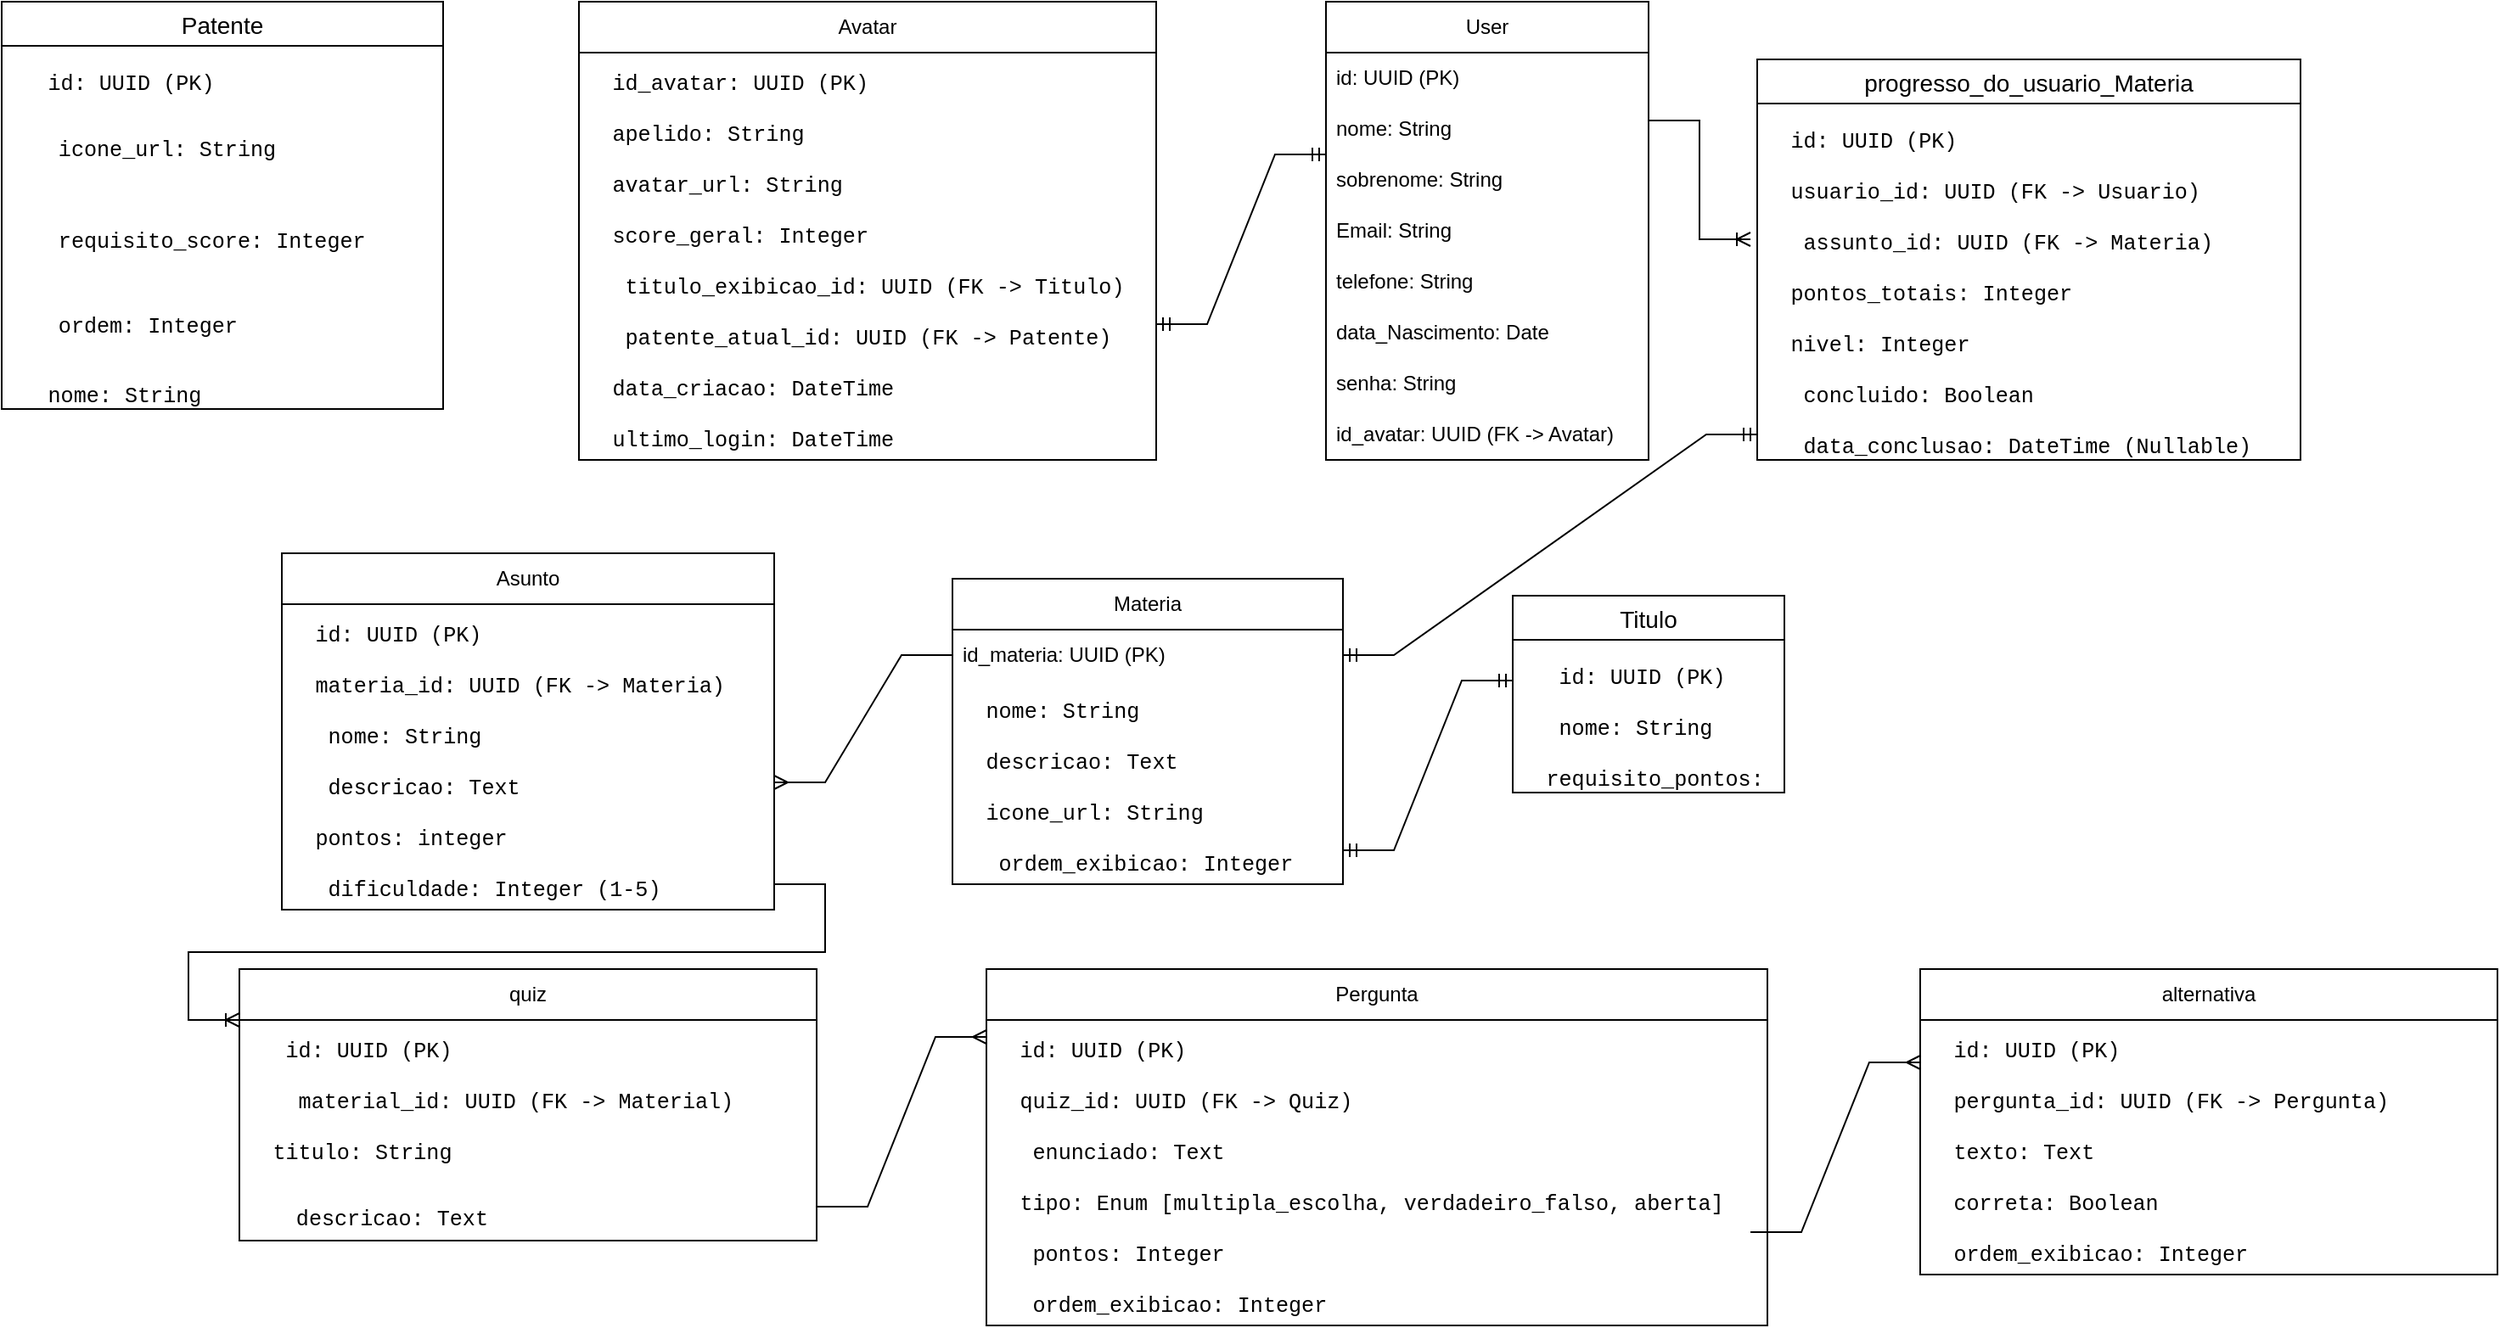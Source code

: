 <mxfile version="26.2.9">
  <diagram id="C5RBs43oDa-KdzZeNtuy" name="Page-1">
    <mxGraphModel dx="2421" dy="877" grid="1" gridSize="10" guides="1" tooltips="1" connect="1" arrows="1" fold="1" page="1" pageScale="1" pageWidth="827" pageHeight="1169" math="0" shadow="0">
      <root>
        <mxCell id="WIyWlLk6GJQsqaUBKTNV-0" />
        <mxCell id="WIyWlLk6GJQsqaUBKTNV-1" parent="WIyWlLk6GJQsqaUBKTNV-0" />
        <mxCell id="BTQmBfeOJ8P_9vH9tkaP-0" value="User" style="swimlane;fontStyle=0;childLayout=stackLayout;horizontal=1;startSize=30;horizontalStack=0;resizeParent=1;resizeParentMax=0;resizeLast=0;collapsible=1;marginBottom=0;whiteSpace=wrap;html=1;" vertex="1" parent="WIyWlLk6GJQsqaUBKTNV-1">
          <mxGeometry y="30" width="190" height="270" as="geometry" />
        </mxCell>
        <mxCell id="BTQmBfeOJ8P_9vH9tkaP-1" value="id: UUID (PK)" style="text;strokeColor=none;fillColor=none;align=left;verticalAlign=middle;spacingLeft=4;spacingRight=4;overflow=hidden;points=[[0,0.5],[1,0.5]];portConstraint=eastwest;rotatable=0;whiteSpace=wrap;html=1;" vertex="1" parent="BTQmBfeOJ8P_9vH9tkaP-0">
          <mxGeometry y="30" width="190" height="30" as="geometry" />
        </mxCell>
        <mxCell id="BTQmBfeOJ8P_9vH9tkaP-2" value="nome: String" style="text;strokeColor=none;fillColor=none;align=left;verticalAlign=middle;spacingLeft=4;spacingRight=4;overflow=hidden;points=[[0,0.5],[1,0.5]];portConstraint=eastwest;rotatable=0;whiteSpace=wrap;html=1;" vertex="1" parent="BTQmBfeOJ8P_9vH9tkaP-0">
          <mxGeometry y="60" width="190" height="30" as="geometry" />
        </mxCell>
        <mxCell id="BTQmBfeOJ8P_9vH9tkaP-7" value="sobrenome: String" style="text;strokeColor=none;fillColor=none;align=left;verticalAlign=middle;spacingLeft=4;spacingRight=4;overflow=hidden;points=[[0,0.5],[1,0.5]];portConstraint=eastwest;rotatable=0;whiteSpace=wrap;html=1;" vertex="1" parent="BTQmBfeOJ8P_9vH9tkaP-0">
          <mxGeometry y="90" width="190" height="30" as="geometry" />
        </mxCell>
        <mxCell id="BTQmBfeOJ8P_9vH9tkaP-5" value="Email: String" style="text;strokeColor=none;fillColor=none;align=left;verticalAlign=middle;spacingLeft=4;spacingRight=4;overflow=hidden;points=[[0,0.5],[1,0.5]];portConstraint=eastwest;rotatable=0;whiteSpace=wrap;html=1;" vertex="1" parent="BTQmBfeOJ8P_9vH9tkaP-0">
          <mxGeometry y="120" width="190" height="30" as="geometry" />
        </mxCell>
        <mxCell id="BTQmBfeOJ8P_9vH9tkaP-6" value="telefone: String" style="text;strokeColor=none;fillColor=none;align=left;verticalAlign=middle;spacingLeft=4;spacingRight=4;overflow=hidden;points=[[0,0.5],[1,0.5]];portConstraint=eastwest;rotatable=0;whiteSpace=wrap;html=1;" vertex="1" parent="BTQmBfeOJ8P_9vH9tkaP-0">
          <mxGeometry y="150" width="190" height="30" as="geometry" />
        </mxCell>
        <mxCell id="BTQmBfeOJ8P_9vH9tkaP-8" value="data_Nascimento: Date" style="text;strokeColor=none;fillColor=none;align=left;verticalAlign=middle;spacingLeft=4;spacingRight=4;overflow=hidden;points=[[0,0.5],[1,0.5]];portConstraint=eastwest;rotatable=0;whiteSpace=wrap;html=1;" vertex="1" parent="BTQmBfeOJ8P_9vH9tkaP-0">
          <mxGeometry y="180" width="190" height="30" as="geometry" />
        </mxCell>
        <mxCell id="BTQmBfeOJ8P_9vH9tkaP-3" value="senha: String" style="text;strokeColor=none;fillColor=none;align=left;verticalAlign=middle;spacingLeft=4;spacingRight=4;overflow=hidden;points=[[0,0.5],[1,0.5]];portConstraint=eastwest;rotatable=0;whiteSpace=wrap;html=1;" vertex="1" parent="BTQmBfeOJ8P_9vH9tkaP-0">
          <mxGeometry y="210" width="190" height="30" as="geometry" />
        </mxCell>
        <mxCell id="BTQmBfeOJ8P_9vH9tkaP-19" value="id_avatar: UUID (FK -&amp;gt; Avatar)" style="text;strokeColor=none;fillColor=none;align=left;verticalAlign=middle;spacingLeft=4;spacingRight=4;overflow=hidden;points=[[0,0.5],[1,0.5]];portConstraint=eastwest;rotatable=0;whiteSpace=wrap;html=1;" vertex="1" parent="BTQmBfeOJ8P_9vH9tkaP-0">
          <mxGeometry y="240" width="190" height="30" as="geometry" />
        </mxCell>
        <mxCell id="BTQmBfeOJ8P_9vH9tkaP-9" value="Avatar" style="swimlane;fontStyle=0;childLayout=stackLayout;horizontal=1;startSize=30;horizontalStack=0;resizeParent=1;resizeParentMax=0;resizeLast=0;collapsible=1;marginBottom=0;whiteSpace=wrap;html=1;" vertex="1" parent="WIyWlLk6GJQsqaUBKTNV-1">
          <mxGeometry x="-440" y="30" width="340" height="270" as="geometry" />
        </mxCell>
        <mxCell id="BTQmBfeOJ8P_9vH9tkaP-18" value="&lt;pre style=&quot;font-family: Menlo, &amp;quot;Roboto Mono&amp;quot;, &amp;quot;Courier New&amp;quot;, Courier, monospace, Inter, sans-serif; overflow: auto; padding: 9.144px 13.716px; text-wrap-mode: wrap; word-break: break-all; font-size: 12.573px; margin-top: 0px !important; margin-bottom: 0px !important;&quot;&gt;id_avatar: UUID (PK)&lt;/pre&gt;" style="text;strokeColor=none;fillColor=none;align=left;verticalAlign=middle;spacingLeft=4;spacingRight=4;overflow=hidden;points=[[0,0.5],[1,0.5]];portConstraint=eastwest;rotatable=0;whiteSpace=wrap;html=1;" vertex="1" parent="BTQmBfeOJ8P_9vH9tkaP-9">
          <mxGeometry y="30" width="340" height="30" as="geometry" />
        </mxCell>
        <mxCell id="BTQmBfeOJ8P_9vH9tkaP-10" value="&lt;pre style=&quot;font-family: Menlo, &amp;quot;Roboto Mono&amp;quot;, &amp;quot;Courier New&amp;quot;, Courier, monospace, Inter, sans-serif; overflow: auto; padding: 9.144px 13.716px; text-wrap-mode: wrap; word-break: break-all; font-size: 12.573px; margin-top: 0px !important; margin-bottom: 0px !important;&quot;&gt;apelido: String&lt;/pre&gt;" style="text;strokeColor=none;fillColor=none;align=left;verticalAlign=middle;spacingLeft=4;spacingRight=4;overflow=hidden;points=[[0,0.5],[1,0.5]];portConstraint=eastwest;rotatable=0;whiteSpace=wrap;html=1;" vertex="1" parent="BTQmBfeOJ8P_9vH9tkaP-9">
          <mxGeometry y="60" width="340" height="30" as="geometry" />
        </mxCell>
        <mxCell id="BTQmBfeOJ8P_9vH9tkaP-11" value="&lt;pre style=&quot;font-family: Menlo, &amp;quot;Roboto Mono&amp;quot;, &amp;quot;Courier New&amp;quot;, Courier, monospace, Inter, sans-serif; overflow: auto; padding: 9.144px 13.716px; text-wrap-mode: wrap; word-break: break-all; font-size: 12.573px; margin-top: 0px !important; margin-bottom: 0px !important;&quot;&gt;avatar_url: String&lt;/pre&gt;" style="text;strokeColor=none;fillColor=none;align=left;verticalAlign=middle;spacingLeft=4;spacingRight=4;overflow=hidden;points=[[0,0.5],[1,0.5]];portConstraint=eastwest;rotatable=0;whiteSpace=wrap;html=1;" vertex="1" parent="BTQmBfeOJ8P_9vH9tkaP-9">
          <mxGeometry y="90" width="340" height="30" as="geometry" />
        </mxCell>
        <mxCell id="BTQmBfeOJ8P_9vH9tkaP-15" value="&lt;pre style=&quot;font-family: Menlo, &amp;quot;Roboto Mono&amp;quot;, &amp;quot;Courier New&amp;quot;, Courier, monospace, Inter, sans-serif; overflow: auto; padding: 9.144px 13.716px; text-wrap-mode: wrap; word-break: break-all; font-size: 12.573px; margin-top: 0px !important; margin-bottom: 0px !important;&quot;&gt;score_geral: Integer&lt;/pre&gt;" style="text;strokeColor=none;fillColor=none;align=left;verticalAlign=middle;spacingLeft=4;spacingRight=4;overflow=hidden;points=[[0,0.5],[1,0.5]];portConstraint=eastwest;rotatable=0;whiteSpace=wrap;html=1;" vertex="1" parent="BTQmBfeOJ8P_9vH9tkaP-9">
          <mxGeometry y="120" width="340" height="30" as="geometry" />
        </mxCell>
        <mxCell id="BTQmBfeOJ8P_9vH9tkaP-14" value="&lt;pre style=&quot;font-family: Menlo, &amp;quot;Roboto Mono&amp;quot;, &amp;quot;Courier New&amp;quot;, Courier, monospace, Inter, sans-serif; overflow: auto; padding: 9.144px 13.716px; text-wrap-mode: wrap; word-break: break-all; font-size: 12.573px; margin-top: 0px !important; margin-bottom: 0px !important;&quot;&gt; titulo_exibicao_id: UUID (FK -&amp;gt; Titulo)&lt;/pre&gt;" style="text;strokeColor=none;fillColor=none;align=left;verticalAlign=middle;spacingLeft=4;spacingRight=4;overflow=hidden;points=[[0,0.5],[1,0.5]];portConstraint=eastwest;rotatable=0;whiteSpace=wrap;html=1;" vertex="1" parent="BTQmBfeOJ8P_9vH9tkaP-9">
          <mxGeometry y="150" width="340" height="30" as="geometry" />
        </mxCell>
        <mxCell id="BTQmBfeOJ8P_9vH9tkaP-13" value="&lt;pre style=&quot;font-family: Menlo, &amp;quot;Roboto Mono&amp;quot;, &amp;quot;Courier New&amp;quot;, Courier, monospace, Inter, sans-serif; overflow: auto; padding: 9.144px 13.716px; text-wrap-mode: wrap; word-break: break-all; font-size: 12.573px; margin-top: 0px !important; margin-bottom: 0px !important;&quot;&gt; patente_atual_id: UUID (FK -&amp;gt; Patente)&lt;/pre&gt;" style="text;strokeColor=none;fillColor=none;align=left;verticalAlign=middle;spacingLeft=4;spacingRight=4;overflow=hidden;points=[[0,0.5],[1,0.5]];portConstraint=eastwest;rotatable=0;whiteSpace=wrap;html=1;" vertex="1" parent="BTQmBfeOJ8P_9vH9tkaP-9">
          <mxGeometry y="180" width="340" height="30" as="geometry" />
        </mxCell>
        <mxCell id="BTQmBfeOJ8P_9vH9tkaP-17" value="&lt;pre style=&quot;font-family: Menlo, &amp;quot;Roboto Mono&amp;quot;, &amp;quot;Courier New&amp;quot;, Courier, monospace, Inter, sans-serif; overflow: auto; padding: 9.144px 13.716px; text-wrap-mode: wrap; word-break: break-all; font-size: 12.573px; margin-top: 0px !important; margin-bottom: 0px !important;&quot;&gt;data_criacao: DateTime&lt;/pre&gt;" style="text;strokeColor=none;fillColor=none;align=left;verticalAlign=middle;spacingLeft=4;spacingRight=4;overflow=hidden;points=[[0,0.5],[1,0.5]];portConstraint=eastwest;rotatable=0;whiteSpace=wrap;html=1;" vertex="1" parent="BTQmBfeOJ8P_9vH9tkaP-9">
          <mxGeometry y="210" width="340" height="30" as="geometry" />
        </mxCell>
        <mxCell id="BTQmBfeOJ8P_9vH9tkaP-12" value="&lt;pre style=&quot;font-family: Menlo, &amp;quot;Roboto Mono&amp;quot;, &amp;quot;Courier New&amp;quot;, Courier, monospace, Inter, sans-serif; overflow: auto; padding: 9.144px 13.716px; text-wrap-mode: wrap; word-break: break-all; font-size: 12.573px; margin-top: 0px !important; margin-bottom: 0px !important;&quot;&gt;ultimo_login: DateTime&lt;/pre&gt;" style="text;strokeColor=none;fillColor=none;align=left;verticalAlign=middle;spacingLeft=4;spacingRight=4;overflow=hidden;points=[[0,0.5],[1,0.5]];portConstraint=eastwest;rotatable=0;whiteSpace=wrap;html=1;" vertex="1" parent="BTQmBfeOJ8P_9vH9tkaP-9">
          <mxGeometry y="240" width="340" height="30" as="geometry" />
        </mxCell>
        <mxCell id="BTQmBfeOJ8P_9vH9tkaP-20" value="Materia" style="swimlane;fontStyle=0;childLayout=stackLayout;horizontal=1;startSize=30;horizontalStack=0;resizeParent=1;resizeParentMax=0;resizeLast=0;collapsible=1;marginBottom=0;whiteSpace=wrap;html=1;" vertex="1" parent="WIyWlLk6GJQsqaUBKTNV-1">
          <mxGeometry x="-220" y="370" width="230" height="180" as="geometry" />
        </mxCell>
        <mxCell id="BTQmBfeOJ8P_9vH9tkaP-21" value="id_materia: UUID (PK)" style="text;strokeColor=none;fillColor=none;align=left;verticalAlign=middle;spacingLeft=4;spacingRight=4;overflow=hidden;points=[[0,0.5],[1,0.5]];portConstraint=eastwest;rotatable=0;whiteSpace=wrap;html=1;" vertex="1" parent="BTQmBfeOJ8P_9vH9tkaP-20">
          <mxGeometry y="30" width="230" height="30" as="geometry" />
        </mxCell>
        <mxCell id="BTQmBfeOJ8P_9vH9tkaP-22" value="&lt;pre style=&quot;font-family: Menlo, &amp;quot;Roboto Mono&amp;quot;, &amp;quot;Courier New&amp;quot;, Courier, monospace, Inter, sans-serif; overflow: auto; padding: 9.144px 13.716px; text-wrap-mode: wrap; word-break: break-all; font-size: 12.573px; margin-top: 0px !important; margin-bottom: 0px !important;&quot;&gt;nome: String&lt;/pre&gt;" style="text;strokeColor=none;fillColor=none;align=left;verticalAlign=middle;spacingLeft=4;spacingRight=4;overflow=hidden;points=[[0,0.5],[1,0.5]];portConstraint=eastwest;rotatable=0;whiteSpace=wrap;html=1;" vertex="1" parent="BTQmBfeOJ8P_9vH9tkaP-20">
          <mxGeometry y="60" width="230" height="30" as="geometry" />
        </mxCell>
        <mxCell id="BTQmBfeOJ8P_9vH9tkaP-25" value="&lt;pre style=&quot;font-family: Menlo, &amp;quot;Roboto Mono&amp;quot;, &amp;quot;Courier New&amp;quot;, Courier, monospace, Inter, sans-serif; overflow: auto; padding: 9.144px 13.716px; text-wrap-mode: wrap; word-break: break-all; font-size: 12.573px; margin-top: 0px !important; margin-bottom: 0px !important;&quot;&gt;descricao: Text&lt;/pre&gt;" style="text;strokeColor=none;fillColor=none;align=left;verticalAlign=middle;spacingLeft=4;spacingRight=4;overflow=hidden;points=[[0,0.5],[1,0.5]];portConstraint=eastwest;rotatable=0;whiteSpace=wrap;html=1;" vertex="1" parent="BTQmBfeOJ8P_9vH9tkaP-20">
          <mxGeometry y="90" width="230" height="30" as="geometry" />
        </mxCell>
        <mxCell id="BTQmBfeOJ8P_9vH9tkaP-24" value="&lt;pre style=&quot;font-family: Menlo, &amp;quot;Roboto Mono&amp;quot;, &amp;quot;Courier New&amp;quot;, Courier, monospace, Inter, sans-serif; overflow: auto; padding: 9.144px 13.716px; text-wrap-mode: wrap; word-break: break-all; font-size: 12.573px; margin-top: 0px !important; margin-bottom: 0px !important;&quot;&gt;icone_url: String&lt;/pre&gt;" style="text;strokeColor=none;fillColor=none;align=left;verticalAlign=middle;spacingLeft=4;spacingRight=4;overflow=hidden;points=[[0,0.5],[1,0.5]];portConstraint=eastwest;rotatable=0;whiteSpace=wrap;html=1;" vertex="1" parent="BTQmBfeOJ8P_9vH9tkaP-20">
          <mxGeometry y="120" width="230" height="30" as="geometry" />
        </mxCell>
        <mxCell id="BTQmBfeOJ8P_9vH9tkaP-26" value="&lt;pre style=&quot;font-family: Menlo, &amp;quot;Roboto Mono&amp;quot;, &amp;quot;Courier New&amp;quot;, Courier, monospace, Inter, sans-serif; overflow: auto; padding: 9.144px 13.716px; text-wrap-mode: wrap; word-break: break-all; font-size: 12.573px; margin-top: 0px !important; margin-bottom: 0px !important;&quot;&gt; ordem_exibicao: Integer&lt;/pre&gt;" style="text;strokeColor=none;fillColor=none;align=left;verticalAlign=middle;spacingLeft=4;spacingRight=4;overflow=hidden;points=[[0,0.5],[1,0.5]];portConstraint=eastwest;rotatable=0;whiteSpace=wrap;html=1;" vertex="1" parent="BTQmBfeOJ8P_9vH9tkaP-20">
          <mxGeometry y="150" width="230" height="30" as="geometry" />
        </mxCell>
        <mxCell id="BTQmBfeOJ8P_9vH9tkaP-28" value="Asunto" style="swimlane;fontStyle=0;childLayout=stackLayout;horizontal=1;startSize=30;horizontalStack=0;resizeParent=1;resizeParentMax=0;resizeLast=0;collapsible=1;marginBottom=0;whiteSpace=wrap;html=1;" vertex="1" parent="WIyWlLk6GJQsqaUBKTNV-1">
          <mxGeometry x="-615" y="355" width="290" height="210" as="geometry" />
        </mxCell>
        <mxCell id="BTQmBfeOJ8P_9vH9tkaP-29" value="&lt;pre style=&quot;font-family: Menlo, &amp;quot;Roboto Mono&amp;quot;, &amp;quot;Courier New&amp;quot;, Courier, monospace, Inter, sans-serif; overflow: auto; padding: 9.144px 13.716px; text-wrap-mode: wrap; word-break: break-all; font-size: 12.573px; margin-top: 0px !important; margin-bottom: 0px !important;&quot;&gt;id: UUID (PK)&lt;/pre&gt;" style="text;strokeColor=none;fillColor=none;align=left;verticalAlign=middle;spacingLeft=4;spacingRight=4;overflow=hidden;points=[[0,0.5],[1,0.5]];portConstraint=eastwest;rotatable=0;whiteSpace=wrap;html=1;" vertex="1" parent="BTQmBfeOJ8P_9vH9tkaP-28">
          <mxGeometry y="30" width="290" height="30" as="geometry" />
        </mxCell>
        <mxCell id="BTQmBfeOJ8P_9vH9tkaP-30" value="&lt;pre style=&quot;font-family: Menlo, &amp;quot;Roboto Mono&amp;quot;, &amp;quot;Courier New&amp;quot;, Courier, monospace, Inter, sans-serif; overflow: auto; padding: 9.144px 13.716px; text-wrap-mode: wrap; word-break: break-all; font-size: 12.573px; margin-top: 0px !important; margin-bottom: 0px !important;&quot;&gt;materia_id: UUID (FK -&amp;gt; Materia)&lt;/pre&gt;" style="text;strokeColor=none;fillColor=none;align=left;verticalAlign=middle;spacingLeft=4;spacingRight=4;overflow=hidden;points=[[0,0.5],[1,0.5]];portConstraint=eastwest;rotatable=0;whiteSpace=wrap;html=1;" vertex="1" parent="BTQmBfeOJ8P_9vH9tkaP-28">
          <mxGeometry y="60" width="290" height="30" as="geometry" />
        </mxCell>
        <mxCell id="BTQmBfeOJ8P_9vH9tkaP-32" value="&lt;pre style=&quot;font-family: Menlo, &amp;quot;Roboto Mono&amp;quot;, &amp;quot;Courier New&amp;quot;, Courier, monospace, Inter, sans-serif; overflow: auto; padding: 9.144px 13.716px; text-wrap-mode: wrap; word-break: break-all; font-size: 12.573px; margin-top: 0px !important; margin-bottom: 0px !important;&quot;&gt; nome: String&lt;/pre&gt;" style="text;strokeColor=none;fillColor=none;align=left;verticalAlign=middle;spacingLeft=4;spacingRight=4;overflow=hidden;points=[[0,0.5],[1,0.5]];portConstraint=eastwest;rotatable=0;whiteSpace=wrap;html=1;" vertex="1" parent="BTQmBfeOJ8P_9vH9tkaP-28">
          <mxGeometry y="90" width="290" height="30" as="geometry" />
        </mxCell>
        <mxCell id="BTQmBfeOJ8P_9vH9tkaP-33" value="&lt;pre style=&quot;font-family: Menlo, &amp;quot;Roboto Mono&amp;quot;, &amp;quot;Courier New&amp;quot;, Courier, monospace, Inter, sans-serif; overflow: auto; padding: 9.144px 13.716px; text-wrap-mode: wrap; word-break: break-all; font-size: 12.573px; margin-top: 0px !important; margin-bottom: 0px !important;&quot;&gt; descricao: Text&lt;/pre&gt;" style="text;strokeColor=none;fillColor=none;align=left;verticalAlign=middle;spacingLeft=4;spacingRight=4;overflow=hidden;points=[[0,0.5],[1,0.5]];portConstraint=eastwest;rotatable=0;whiteSpace=wrap;html=1;" vertex="1" parent="BTQmBfeOJ8P_9vH9tkaP-28">
          <mxGeometry y="120" width="290" height="30" as="geometry" />
        </mxCell>
        <mxCell id="BTQmBfeOJ8P_9vH9tkaP-95" value="&lt;pre style=&quot;font-family: Menlo, &amp;quot;Roboto Mono&amp;quot;, &amp;quot;Courier New&amp;quot;, Courier, monospace, Inter, sans-serif; overflow: auto; padding: 9.144px 13.716px; text-wrap-mode: wrap; word-break: break-all; font-size: 12.573px; margin-top: 0px !important; margin-bottom: 0px !important;&quot;&gt;pontos: integer&lt;/pre&gt;" style="text;strokeColor=none;fillColor=none;align=left;verticalAlign=middle;spacingLeft=4;spacingRight=4;overflow=hidden;points=[[0,0.5],[1,0.5]];portConstraint=eastwest;rotatable=0;whiteSpace=wrap;html=1;" vertex="1" parent="BTQmBfeOJ8P_9vH9tkaP-28">
          <mxGeometry y="150" width="290" height="30" as="geometry" />
        </mxCell>
        <mxCell id="BTQmBfeOJ8P_9vH9tkaP-34" value="&lt;pre style=&quot;font-family: Menlo, &amp;quot;Roboto Mono&amp;quot;, &amp;quot;Courier New&amp;quot;, Courier, monospace, Inter, sans-serif; overflow: auto; padding: 9.144px 13.716px; text-wrap-mode: wrap; word-break: break-all; font-size: 12.573px; margin-top: 0px !important; margin-bottom: 0px !important;&quot;&gt; dificuldade: Integer (1-5)&lt;/pre&gt;" style="text;strokeColor=none;fillColor=none;align=left;verticalAlign=middle;spacingLeft=4;spacingRight=4;overflow=hidden;points=[[0,0.5],[1,0.5]];portConstraint=eastwest;rotatable=0;whiteSpace=wrap;html=1;" vertex="1" parent="BTQmBfeOJ8P_9vH9tkaP-28">
          <mxGeometry y="180" width="290" height="30" as="geometry" />
        </mxCell>
        <mxCell id="BTQmBfeOJ8P_9vH9tkaP-31" value="&lt;pre style=&quot;font-family: Menlo, &amp;quot;Roboto Mono&amp;quot;, &amp;quot;Courier New&amp;quot;, Courier, monospace, Inter, sans-serif; overflow: auto; padding: 9.144px 13.716px; text-wrap-mode: wrap; word-break: break-all; font-size: 12.573px; margin-top: 0px !important; margin-bottom: 0px !important;&quot;&gt;&lt;br&gt;&lt;/pre&gt;" style="text;strokeColor=none;fillColor=none;align=left;verticalAlign=middle;spacingLeft=4;spacingRight=4;overflow=hidden;points=[[0,0.5],[1,0.5]];portConstraint=eastwest;rotatable=0;whiteSpace=wrap;html=1;" vertex="1" parent="BTQmBfeOJ8P_9vH9tkaP-28">
          <mxGeometry y="210" width="290" as="geometry" />
        </mxCell>
        <mxCell id="BTQmBfeOJ8P_9vH9tkaP-35" value="quiz" style="swimlane;fontStyle=0;childLayout=stackLayout;horizontal=1;startSize=30;horizontalStack=0;resizeParent=1;resizeParentMax=0;resizeLast=0;collapsible=1;marginBottom=0;whiteSpace=wrap;html=1;" vertex="1" parent="WIyWlLk6GJQsqaUBKTNV-1">
          <mxGeometry x="-640" y="600" width="340" height="160" as="geometry" />
        </mxCell>
        <mxCell id="BTQmBfeOJ8P_9vH9tkaP-36" value="&lt;pre style=&quot;font-family: Menlo, &amp;quot;Roboto Mono&amp;quot;, &amp;quot;Courier New&amp;quot;, Courier, monospace, Inter, sans-serif; overflow: auto; padding: 9.144px 13.716px; text-wrap-mode: wrap; word-break: break-all; font-size: 12.573px; margin-top: 0px !important; margin-bottom: 0px !important;&quot;&gt; id: UUID (PK)&lt;/pre&gt;" style="text;strokeColor=none;fillColor=none;align=left;verticalAlign=middle;spacingLeft=4;spacingRight=4;overflow=hidden;points=[[0,0.5],[1,0.5]];portConstraint=eastwest;rotatable=0;whiteSpace=wrap;html=1;" vertex="1" parent="BTQmBfeOJ8P_9vH9tkaP-35">
          <mxGeometry y="30" width="340" height="30" as="geometry" />
        </mxCell>
        <mxCell id="BTQmBfeOJ8P_9vH9tkaP-37" value="&lt;pre style=&quot;font-family: Menlo, &amp;quot;Roboto Mono&amp;quot;, &amp;quot;Courier New&amp;quot;, Courier, monospace, Inter, sans-serif; overflow: auto; padding: 9.144px 13.716px; text-wrap-mode: wrap; word-break: break-all; font-size: 12.573px; margin-top: 0px !important; margin-bottom: 0px !important;&quot;&gt;  material_id: UUID (FK -&amp;gt; Material)&lt;/pre&gt;" style="text;strokeColor=none;fillColor=none;align=left;verticalAlign=middle;spacingLeft=4;spacingRight=4;overflow=hidden;points=[[0,0.5],[1,0.5]];portConstraint=eastwest;rotatable=0;whiteSpace=wrap;html=1;" vertex="1" parent="BTQmBfeOJ8P_9vH9tkaP-35">
          <mxGeometry y="60" width="340" height="30" as="geometry" />
        </mxCell>
        <mxCell id="BTQmBfeOJ8P_9vH9tkaP-38" value="&lt;pre style=&quot;font-family: Menlo, &amp;quot;Roboto Mono&amp;quot;, &amp;quot;Courier New&amp;quot;, Courier, monospace, Inter, sans-serif; overflow: auto; padding: 9.144px 13.716px; text-wrap-mode: wrap; word-break: break-all; font-size: 12.573px; margin-top: 0px !important; margin-bottom: 0px !important;&quot;&gt;titulo: String&lt;/pre&gt;" style="text;strokeColor=none;fillColor=none;align=left;verticalAlign=middle;spacingLeft=4;spacingRight=4;overflow=hidden;points=[[0,0.5],[1,0.5]];portConstraint=eastwest;rotatable=0;whiteSpace=wrap;html=1;" vertex="1" parent="BTQmBfeOJ8P_9vH9tkaP-35">
          <mxGeometry y="90" width="340" height="30" as="geometry" />
        </mxCell>
        <mxCell id="BTQmBfeOJ8P_9vH9tkaP-41" value="&lt;pre style=&quot;font-family: Menlo, &amp;quot;Roboto Mono&amp;quot;, &amp;quot;Courier New&amp;quot;, Courier, monospace, Inter, sans-serif; overflow: auto; padding: 9.144px 13.716px; text-wrap-mode: wrap; word-break: break-all; font-size: 12.573px; margin-top: 0px !important; margin-bottom: 0px !important;&quot;&gt;&lt;pre style=&quot;font-family: Menlo, &amp;quot;Roboto Mono&amp;quot;, &amp;quot;Courier New&amp;quot;, Courier, monospace, Inter, sans-serif; overflow: auto; padding: 9.144px 13.716px; text-wrap-mode: wrap; word-break: break-all; margin-top: 0px !important; margin-bottom: 0px !important;&quot;&gt;descricao: Text&lt;/pre&gt;&lt;/pre&gt;" style="text;strokeColor=none;fillColor=none;align=left;verticalAlign=middle;spacingLeft=4;spacingRight=4;overflow=hidden;points=[[0,0.5],[1,0.5]];portConstraint=eastwest;rotatable=0;whiteSpace=wrap;html=1;" vertex="1" parent="BTQmBfeOJ8P_9vH9tkaP-35">
          <mxGeometry y="120" width="340" height="40" as="geometry" />
        </mxCell>
        <mxCell id="BTQmBfeOJ8P_9vH9tkaP-42" value="Pergunta" style="swimlane;fontStyle=0;childLayout=stackLayout;horizontal=1;startSize=30;horizontalStack=0;resizeParent=1;resizeParentMax=0;resizeLast=0;collapsible=1;marginBottom=0;whiteSpace=wrap;html=1;" vertex="1" parent="WIyWlLk6GJQsqaUBKTNV-1">
          <mxGeometry x="-200" y="600" width="460" height="210" as="geometry" />
        </mxCell>
        <mxCell id="BTQmBfeOJ8P_9vH9tkaP-43" value="&lt;pre style=&quot;font-family: Menlo, &amp;quot;Roboto Mono&amp;quot;, &amp;quot;Courier New&amp;quot;, Courier, monospace, Inter, sans-serif; overflow: auto; padding: 9.144px 13.716px; text-wrap-mode: wrap; word-break: break-all; font-size: 12.573px; margin-top: 0px !important; margin-bottom: 0px !important;&quot;&gt;id: UUID (PK)&lt;/pre&gt;" style="text;strokeColor=none;fillColor=none;align=left;verticalAlign=middle;spacingLeft=4;spacingRight=4;overflow=hidden;points=[[0,0.5],[1,0.5]];portConstraint=eastwest;rotatable=0;whiteSpace=wrap;html=1;" vertex="1" parent="BTQmBfeOJ8P_9vH9tkaP-42">
          <mxGeometry y="30" width="460" height="30" as="geometry" />
        </mxCell>
        <mxCell id="BTQmBfeOJ8P_9vH9tkaP-44" value="&lt;pre style=&quot;font-family: Menlo, &amp;quot;Roboto Mono&amp;quot;, &amp;quot;Courier New&amp;quot;, Courier, monospace, Inter, sans-serif; overflow: auto; padding: 9.144px 13.716px; text-wrap-mode: wrap; word-break: break-all; font-size: 12.573px; margin-top: 0px !important; margin-bottom: 0px !important;&quot;&gt;quiz_id: UUID (FK -&amp;gt; Quiz)&lt;/pre&gt;" style="text;strokeColor=none;fillColor=none;align=left;verticalAlign=middle;spacingLeft=4;spacingRight=4;overflow=hidden;points=[[0,0.5],[1,0.5]];portConstraint=eastwest;rotatable=0;whiteSpace=wrap;html=1;" vertex="1" parent="BTQmBfeOJ8P_9vH9tkaP-42">
          <mxGeometry y="60" width="460" height="30" as="geometry" />
        </mxCell>
        <mxCell id="BTQmBfeOJ8P_9vH9tkaP-56" value="&lt;pre style=&quot;font-family: Menlo, &amp;quot;Roboto Mono&amp;quot;, &amp;quot;Courier New&amp;quot;, Courier, monospace, Inter, sans-serif; overflow: auto; padding: 9.144px 13.716px; text-wrap-mode: wrap; word-break: break-all; font-size: 12.573px; margin-top: 0px !important; margin-bottom: 0px !important;&quot;&gt; enunciado: Text&lt;/pre&gt;" style="text;strokeColor=none;fillColor=none;align=left;verticalAlign=middle;spacingLeft=4;spacingRight=4;overflow=hidden;points=[[0,0.5],[1,0.5]];portConstraint=eastwest;rotatable=0;whiteSpace=wrap;html=1;" vertex="1" parent="BTQmBfeOJ8P_9vH9tkaP-42">
          <mxGeometry y="90" width="460" height="30" as="geometry" />
        </mxCell>
        <mxCell id="BTQmBfeOJ8P_9vH9tkaP-55" value="&lt;pre style=&quot;font-family: Menlo, &amp;quot;Roboto Mono&amp;quot;, &amp;quot;Courier New&amp;quot;, Courier, monospace, Inter, sans-serif; overflow: auto; padding: 9.144px 13.716px; text-wrap-mode: wrap; word-break: break-all; font-size: 12.573px; margin-top: 0px !important; margin-bottom: 0px !important;&quot;&gt;tipo: Enum [multipla_escolha, verdadeiro_falso, aberta]&lt;/pre&gt;" style="text;strokeColor=none;fillColor=none;align=left;verticalAlign=middle;spacingLeft=4;spacingRight=4;overflow=hidden;points=[[0,0.5],[1,0.5]];portConstraint=eastwest;rotatable=0;whiteSpace=wrap;html=1;" vertex="1" parent="BTQmBfeOJ8P_9vH9tkaP-42">
          <mxGeometry y="120" width="460" height="30" as="geometry" />
        </mxCell>
        <mxCell id="BTQmBfeOJ8P_9vH9tkaP-54" value="&lt;pre style=&quot;font-family: Menlo, &amp;quot;Roboto Mono&amp;quot;, &amp;quot;Courier New&amp;quot;, Courier, monospace, Inter, sans-serif; overflow: auto; padding: 9.144px 13.716px; text-wrap-mode: wrap; word-break: break-all; font-size: 12.573px; margin-top: 0px !important; margin-bottom: 0px !important;&quot;&gt; pontos: Integer&lt;/pre&gt;" style="text;strokeColor=none;fillColor=none;align=left;verticalAlign=middle;spacingLeft=4;spacingRight=4;overflow=hidden;points=[[0,0.5],[1,0.5]];portConstraint=eastwest;rotatable=0;whiteSpace=wrap;html=1;" vertex="1" parent="BTQmBfeOJ8P_9vH9tkaP-42">
          <mxGeometry y="150" width="460" height="30" as="geometry" />
        </mxCell>
        <mxCell id="BTQmBfeOJ8P_9vH9tkaP-45" value="&lt;pre style=&quot;font-family: Menlo, &amp;quot;Roboto Mono&amp;quot;, &amp;quot;Courier New&amp;quot;, Courier, monospace, Inter, sans-serif; overflow: auto; padding: 9.144px 13.716px; text-wrap-mode: wrap; word-break: break-all; font-size: 12.573px; margin-top: 0px !important; margin-bottom: 0px !important;&quot;&gt; ordem_exibicao: Integer&lt;/pre&gt;" style="text;strokeColor=none;fillColor=none;align=left;verticalAlign=middle;spacingLeft=4;spacingRight=4;overflow=hidden;points=[[0,0.5],[1,0.5]];portConstraint=eastwest;rotatable=0;whiteSpace=wrap;html=1;" vertex="1" parent="BTQmBfeOJ8P_9vH9tkaP-42">
          <mxGeometry y="180" width="460" height="30" as="geometry" />
        </mxCell>
        <mxCell id="BTQmBfeOJ8P_9vH9tkaP-50" value="alternativa" style="swimlane;fontStyle=0;childLayout=stackLayout;horizontal=1;startSize=30;horizontalStack=0;resizeParent=1;resizeParentMax=0;resizeLast=0;collapsible=1;marginBottom=0;whiteSpace=wrap;html=1;" vertex="1" parent="WIyWlLk6GJQsqaUBKTNV-1">
          <mxGeometry x="350" y="600" width="340" height="180" as="geometry" />
        </mxCell>
        <mxCell id="BTQmBfeOJ8P_9vH9tkaP-51" value="&lt;pre style=&quot;font-family: Menlo, &amp;quot;Roboto Mono&amp;quot;, &amp;quot;Courier New&amp;quot;, Courier, monospace, Inter, sans-serif; overflow: auto; padding: 9.144px 13.716px; text-wrap-mode: wrap; word-break: break-all; font-size: 12.573px; margin-top: 0px !important; margin-bottom: 0px !important;&quot;&gt;id: UUID (PK)&lt;/pre&gt;" style="text;strokeColor=none;fillColor=none;align=left;verticalAlign=middle;spacingLeft=4;spacingRight=4;overflow=hidden;points=[[0,0.5],[1,0.5]];portConstraint=eastwest;rotatable=0;whiteSpace=wrap;html=1;" vertex="1" parent="BTQmBfeOJ8P_9vH9tkaP-50">
          <mxGeometry y="30" width="340" height="30" as="geometry" />
        </mxCell>
        <mxCell id="BTQmBfeOJ8P_9vH9tkaP-59" value="&lt;pre style=&quot;font-family: Menlo, &amp;quot;Roboto Mono&amp;quot;, &amp;quot;Courier New&amp;quot;, Courier, monospace, Inter, sans-serif; overflow: auto; padding: 9.144px 13.716px; text-wrap-mode: wrap; word-break: break-all; font-size: 12.573px; margin-top: 0px !important; margin-bottom: 0px !important;&quot;&gt;pergunta_id: UUID (FK -&amp;gt; Pergunta)&lt;/pre&gt;" style="text;strokeColor=none;fillColor=none;align=left;verticalAlign=middle;spacingLeft=4;spacingRight=4;overflow=hidden;points=[[0,0.5],[1,0.5]];portConstraint=eastwest;rotatable=0;whiteSpace=wrap;html=1;" vertex="1" parent="BTQmBfeOJ8P_9vH9tkaP-50">
          <mxGeometry y="60" width="340" height="30" as="geometry" />
        </mxCell>
        <mxCell id="BTQmBfeOJ8P_9vH9tkaP-52" value="&lt;pre style=&quot;font-family: Menlo, &amp;quot;Roboto Mono&amp;quot;, &amp;quot;Courier New&amp;quot;, Courier, monospace, Inter, sans-serif; overflow: auto; padding: 9.144px 13.716px; text-wrap-mode: wrap; word-break: break-all; font-size: 12.573px; margin-top: 0px !important; margin-bottom: 0px !important;&quot;&gt;texto: Text&lt;/pre&gt;" style="text;strokeColor=none;fillColor=none;align=left;verticalAlign=middle;spacingLeft=4;spacingRight=4;overflow=hidden;points=[[0,0.5],[1,0.5]];portConstraint=eastwest;rotatable=0;whiteSpace=wrap;html=1;" vertex="1" parent="BTQmBfeOJ8P_9vH9tkaP-50">
          <mxGeometry y="90" width="340" height="30" as="geometry" />
        </mxCell>
        <mxCell id="BTQmBfeOJ8P_9vH9tkaP-53" value="&lt;pre style=&quot;font-family: Menlo, &amp;quot;Roboto Mono&amp;quot;, &amp;quot;Courier New&amp;quot;, Courier, monospace, Inter, sans-serif; overflow: auto; padding: 9.144px 13.716px; text-wrap-mode: wrap; word-break: break-all; font-size: 12.573px; margin-top: 0px !important; margin-bottom: 0px !important;&quot;&gt;correta: Boolean&lt;/pre&gt;" style="text;strokeColor=none;fillColor=none;align=left;verticalAlign=middle;spacingLeft=4;spacingRight=4;overflow=hidden;points=[[0,0.5],[1,0.5]];portConstraint=eastwest;rotatable=0;whiteSpace=wrap;html=1;" vertex="1" parent="BTQmBfeOJ8P_9vH9tkaP-50">
          <mxGeometry y="120" width="340" height="30" as="geometry" />
        </mxCell>
        <mxCell id="BTQmBfeOJ8P_9vH9tkaP-57" value="&lt;pre style=&quot;font-family: Menlo, &amp;quot;Roboto Mono&amp;quot;, &amp;quot;Courier New&amp;quot;, Courier, monospace, Inter, sans-serif; overflow: auto; padding: 9.144px 13.716px; text-wrap-mode: wrap; word-break: break-all; font-size: 12.573px; margin-top: 0px !important; margin-bottom: 0px !important;&quot;&gt;ordem_exibicao: Integer&lt;/pre&gt;" style="text;strokeColor=none;fillColor=none;align=left;verticalAlign=middle;spacingLeft=4;spacingRight=4;overflow=hidden;points=[[0,0.5],[1,0.5]];portConstraint=eastwest;rotatable=0;whiteSpace=wrap;html=1;" vertex="1" parent="BTQmBfeOJ8P_9vH9tkaP-50">
          <mxGeometry y="150" width="340" height="30" as="geometry" />
        </mxCell>
        <mxCell id="BTQmBfeOJ8P_9vH9tkaP-65" value="Titulo" style="swimlane;fontStyle=0;childLayout=stackLayout;horizontal=1;startSize=26;horizontalStack=0;resizeParent=1;resizeParentMax=0;resizeLast=0;collapsible=1;marginBottom=0;align=center;fontSize=14;" vertex="1" parent="WIyWlLk6GJQsqaUBKTNV-1">
          <mxGeometry x="110" y="380" width="160" height="116" as="geometry" />
        </mxCell>
        <mxCell id="BTQmBfeOJ8P_9vH9tkaP-66" value="&lt;pre style=&quot;font-family: Menlo, &amp;quot;Roboto Mono&amp;quot;, &amp;quot;Courier New&amp;quot;, Courier, monospace, Inter, sans-serif; overflow: auto; padding: 9.144px 13.716px; text-wrap-mode: wrap; word-break: break-all; font-size: 12.573px; margin-top: 0px !important; margin-bottom: 0px !important;&quot;&gt; id: UUID (PK)&lt;/pre&gt;" style="text;strokeColor=none;fillColor=none;spacingLeft=4;spacingRight=4;overflow=hidden;rotatable=0;points=[[0,0.5],[1,0.5]];portConstraint=eastwest;fontSize=12;whiteSpace=wrap;html=1;" vertex="1" parent="BTQmBfeOJ8P_9vH9tkaP-65">
          <mxGeometry y="26" width="160" height="30" as="geometry" />
        </mxCell>
        <mxCell id="BTQmBfeOJ8P_9vH9tkaP-67" value="&lt;pre style=&quot;font-family: Menlo, &amp;quot;Roboto Mono&amp;quot;, &amp;quot;Courier New&amp;quot;, Courier, monospace, Inter, sans-serif; overflow: auto; padding: 9.144px 13.716px; text-wrap-mode: wrap; word-break: break-all; font-size: 12.573px; margin-top: 0px !important; margin-bottom: 0px !important;&quot;&gt; nome: String&lt;/pre&gt;" style="text;strokeColor=none;fillColor=none;spacingLeft=4;spacingRight=4;overflow=hidden;rotatable=0;points=[[0,0.5],[1,0.5]];portConstraint=eastwest;fontSize=12;whiteSpace=wrap;html=1;" vertex="1" parent="BTQmBfeOJ8P_9vH9tkaP-65">
          <mxGeometry y="56" width="160" height="30" as="geometry" />
        </mxCell>
        <mxCell id="BTQmBfeOJ8P_9vH9tkaP-68" value="&lt;pre style=&quot;font-family: Menlo, &amp;quot;Roboto Mono&amp;quot;, &amp;quot;Courier New&amp;quot;, Courier, monospace, Inter, sans-serif; overflow: auto; padding: 9.144px 13.716px; text-wrap-mode: wrap; word-break: break-all; font-size: 12.573px; margin-top: 0px !important; margin-bottom: 0px !important;&quot;&gt;requisito_pontos: Integer&lt;/pre&gt;" style="text;strokeColor=none;fillColor=none;spacingLeft=4;spacingRight=4;overflow=hidden;rotatable=0;points=[[0,0.5],[1,0.5]];portConstraint=eastwest;fontSize=12;whiteSpace=wrap;html=1;" vertex="1" parent="BTQmBfeOJ8P_9vH9tkaP-65">
          <mxGeometry y="86" width="160" height="30" as="geometry" />
        </mxCell>
        <mxCell id="BTQmBfeOJ8P_9vH9tkaP-69" value="progresso_do_usuario_Materia" style="swimlane;fontStyle=0;childLayout=stackLayout;horizontal=1;startSize=26;horizontalStack=0;resizeParent=1;resizeParentMax=0;resizeLast=0;collapsible=1;marginBottom=0;align=center;fontSize=14;" vertex="1" parent="WIyWlLk6GJQsqaUBKTNV-1">
          <mxGeometry x="254" y="64" width="320" height="236" as="geometry" />
        </mxCell>
        <mxCell id="BTQmBfeOJ8P_9vH9tkaP-70" value="&lt;pre style=&quot;font-family: Menlo, &amp;quot;Roboto Mono&amp;quot;, &amp;quot;Courier New&amp;quot;, Courier, monospace, Inter, sans-serif; overflow: auto; padding: 9.144px 13.716px; text-wrap-mode: wrap; word-break: break-all; font-size: 12.573px; margin-top: 0px !important; margin-bottom: 0px !important;&quot;&gt;id: UUID (PK)&lt;/pre&gt;" style="text;strokeColor=none;fillColor=none;spacingLeft=4;spacingRight=4;overflow=hidden;rotatable=0;points=[[0,0.5],[1,0.5]];portConstraint=eastwest;fontSize=12;whiteSpace=wrap;html=1;" vertex="1" parent="BTQmBfeOJ8P_9vH9tkaP-69">
          <mxGeometry y="26" width="320" height="30" as="geometry" />
        </mxCell>
        <mxCell id="BTQmBfeOJ8P_9vH9tkaP-71" value="&lt;pre style=&quot;font-family: Menlo, &amp;quot;Roboto Mono&amp;quot;, &amp;quot;Courier New&amp;quot;, Courier, monospace, Inter, sans-serif; overflow: auto; padding: 9.144px 13.716px; text-wrap-mode: wrap; word-break: break-all; font-size: 12.573px; margin-top: 0px !important; margin-bottom: 0px !important;&quot;&gt;usuario_id: UUID (FK -&amp;gt; Usuario)&lt;/pre&gt;" style="text;strokeColor=none;fillColor=none;spacingLeft=4;spacingRight=4;overflow=hidden;rotatable=0;points=[[0,0.5],[1,0.5]];portConstraint=eastwest;fontSize=12;whiteSpace=wrap;html=1;" vertex="1" parent="BTQmBfeOJ8P_9vH9tkaP-69">
          <mxGeometry y="56" width="320" height="30" as="geometry" />
        </mxCell>
        <mxCell id="BTQmBfeOJ8P_9vH9tkaP-81" value="&lt;pre style=&quot;font-family: Menlo, &amp;quot;Roboto Mono&amp;quot;, &amp;quot;Courier New&amp;quot;, Courier, monospace, Inter, sans-serif; overflow: auto; padding: 9.144px 13.716px; text-wrap-mode: wrap; word-break: break-all; font-size: 12.573px; margin-top: 0px !important; margin-bottom: 0px !important;&quot;&gt; assunto_id: UUID (FK -&amp;gt; Materia)&lt;/pre&gt;" style="text;strokeColor=none;fillColor=none;spacingLeft=4;spacingRight=4;overflow=hidden;rotatable=0;points=[[0,0.5],[1,0.5]];portConstraint=eastwest;fontSize=12;whiteSpace=wrap;html=1;" vertex="1" parent="BTQmBfeOJ8P_9vH9tkaP-69">
          <mxGeometry y="86" width="320" height="30" as="geometry" />
        </mxCell>
        <mxCell id="BTQmBfeOJ8P_9vH9tkaP-80" value="&lt;pre style=&quot;font-family: Menlo, &amp;quot;Roboto Mono&amp;quot;, &amp;quot;Courier New&amp;quot;, Courier, monospace, Inter, sans-serif; overflow: auto; padding: 9.144px 13.716px; text-wrap-mode: wrap; word-break: break-all; font-size: 12.573px; margin-top: 0px !important; margin-bottom: 0px !important;&quot;&gt;pontos_totais: Integer&lt;/pre&gt;" style="text;strokeColor=none;fillColor=none;spacingLeft=4;spacingRight=4;overflow=hidden;rotatable=0;points=[[0,0.5],[1,0.5]];portConstraint=eastwest;fontSize=12;whiteSpace=wrap;html=1;" vertex="1" parent="BTQmBfeOJ8P_9vH9tkaP-69">
          <mxGeometry y="116" width="320" height="30" as="geometry" />
        </mxCell>
        <mxCell id="BTQmBfeOJ8P_9vH9tkaP-82" value="&lt;pre style=&quot;font-family: Menlo, &amp;quot;Roboto Mono&amp;quot;, &amp;quot;Courier New&amp;quot;, Courier, monospace, Inter, sans-serif; overflow: auto; padding: 9.144px 13.716px; text-wrap-mode: wrap; word-break: break-all; font-size: 12.573px; margin-top: 0px !important; margin-bottom: 0px !important;&quot;&gt;nivel: Integer&lt;/pre&gt;" style="text;strokeColor=none;fillColor=none;spacingLeft=4;spacingRight=4;overflow=hidden;rotatable=0;points=[[0,0.5],[1,0.5]];portConstraint=eastwest;fontSize=12;whiteSpace=wrap;html=1;" vertex="1" parent="BTQmBfeOJ8P_9vH9tkaP-69">
          <mxGeometry y="146" width="320" height="30" as="geometry" />
        </mxCell>
        <mxCell id="BTQmBfeOJ8P_9vH9tkaP-83" value="&lt;pre style=&quot;font-family: Menlo, &amp;quot;Roboto Mono&amp;quot;, &amp;quot;Courier New&amp;quot;, Courier, monospace, Inter, sans-serif; overflow: auto; padding: 9.144px 13.716px; text-wrap-mode: wrap; word-break: break-all; font-size: 12.573px; margin-top: 0px !important; margin-bottom: 0px !important;&quot;&gt; concluido: Boolean&lt;/pre&gt;" style="text;strokeColor=none;fillColor=none;spacingLeft=4;spacingRight=4;overflow=hidden;rotatable=0;points=[[0,0.5],[1,0.5]];portConstraint=eastwest;fontSize=12;whiteSpace=wrap;html=1;" vertex="1" parent="BTQmBfeOJ8P_9vH9tkaP-69">
          <mxGeometry y="176" width="320" height="30" as="geometry" />
        </mxCell>
        <mxCell id="BTQmBfeOJ8P_9vH9tkaP-84" value="&lt;pre style=&quot;font-family: Menlo, &amp;quot;Roboto Mono&amp;quot;, &amp;quot;Courier New&amp;quot;, Courier, monospace, Inter, sans-serif; overflow: auto; padding: 9.144px 13.716px; text-wrap-mode: wrap; word-break: break-all; font-size: 12.573px; margin-top: 0px !important; margin-bottom: 0px !important;&quot;&gt; data_conclusao: DateTime (Nullable)&lt;/pre&gt;" style="text;strokeColor=none;fillColor=none;spacingLeft=4;spacingRight=4;overflow=hidden;rotatable=0;points=[[0,0.5],[1,0.5]];portConstraint=eastwest;fontSize=12;whiteSpace=wrap;html=1;" vertex="1" parent="BTQmBfeOJ8P_9vH9tkaP-69">
          <mxGeometry y="206" width="320" height="30" as="geometry" />
        </mxCell>
        <mxCell id="BTQmBfeOJ8P_9vH9tkaP-73" value="Patente" style="swimlane;fontStyle=0;childLayout=stackLayout;horizontal=1;startSize=26;horizontalStack=0;resizeParent=1;resizeParentMax=0;resizeLast=0;collapsible=1;marginBottom=0;align=center;fontSize=14;" vertex="1" parent="WIyWlLk6GJQsqaUBKTNV-1">
          <mxGeometry x="-780" y="30" width="260" height="240" as="geometry" />
        </mxCell>
        <mxCell id="BTQmBfeOJ8P_9vH9tkaP-74" value="&lt;pre style=&quot;font-family: Menlo, &amp;quot;Roboto Mono&amp;quot;, &amp;quot;Courier New&amp;quot;, Courier, monospace, Inter, sans-serif; overflow: auto; padding: 9.144px 13.716px; text-wrap-mode: wrap; word-break: break-all; font-size: 12.573px; margin-top: 0px !important; margin-bottom: 0px !important;&quot;&gt; id: UUID (PK)&lt;/pre&gt;" style="text;strokeColor=none;fillColor=none;spacingLeft=4;spacingRight=4;overflow=hidden;rotatable=0;points=[[0,0.5],[1,0.5]];portConstraint=eastwest;fontSize=12;whiteSpace=wrap;html=1;" vertex="1" parent="BTQmBfeOJ8P_9vH9tkaP-73">
          <mxGeometry y="26" width="260" height="30" as="geometry" />
        </mxCell>
        <mxCell id="BTQmBfeOJ8P_9vH9tkaP-77" value="&lt;pre style=&quot;font-family: Menlo, &amp;quot;Roboto Mono&amp;quot;, &amp;quot;Courier New&amp;quot;, Courier, monospace, Inter, sans-serif; overflow: auto; padding: 9.144px 13.716px; text-wrap-mode: wrap; word-break: break-all; font-size: 12.573px; margin-top: 0px !important; margin-bottom: 0px !important;&quot;&gt;&lt;pre style=&quot;font-family: Menlo, &amp;quot;Roboto Mono&amp;quot;, &amp;quot;Courier New&amp;quot;, Courier, monospace, Inter, sans-serif; overflow: auto; padding: 9.144px 13.716px; text-wrap-mode: wrap; word-break: break-all; margin-top: 0px !important; margin-bottom: 0px !important;&quot;&gt;icone_url: String&lt;/pre&gt;&lt;/pre&gt;" style="text;strokeColor=none;fillColor=none;spacingLeft=4;spacingRight=4;overflow=hidden;rotatable=0;points=[[0,0.5],[1,0.5]];portConstraint=eastwest;fontSize=12;whiteSpace=wrap;html=1;" vertex="1" parent="BTQmBfeOJ8P_9vH9tkaP-73">
          <mxGeometry y="56" width="260" height="54" as="geometry" />
        </mxCell>
        <mxCell id="BTQmBfeOJ8P_9vH9tkaP-78" value="&lt;pre style=&quot;font-family: Menlo, &amp;quot;Roboto Mono&amp;quot;, &amp;quot;Courier New&amp;quot;, Courier, monospace, Inter, sans-serif; overflow: auto; padding: 9.144px 13.716px; text-wrap-mode: wrap; word-break: break-all; font-size: 12.573px; margin-top: 0px !important; margin-bottom: 0px !important;&quot;&gt;&lt;pre style=&quot;font-family: Menlo, &amp;quot;Roboto Mono&amp;quot;, &amp;quot;Courier New&amp;quot;, Courier, monospace, Inter, sans-serif; overflow: auto; padding: 9.144px 13.716px; text-wrap-mode: wrap; word-break: break-all; margin-top: 0px !important; margin-bottom: 0px !important;&quot;&gt;requisito_score: Integer&lt;/pre&gt;&lt;/pre&gt;" style="text;strokeColor=none;fillColor=none;spacingLeft=4;spacingRight=4;overflow=hidden;rotatable=0;points=[[0,0.5],[1,0.5]];portConstraint=eastwest;fontSize=12;whiteSpace=wrap;html=1;" vertex="1" parent="BTQmBfeOJ8P_9vH9tkaP-73">
          <mxGeometry y="110" width="260" height="50" as="geometry" />
        </mxCell>
        <mxCell id="BTQmBfeOJ8P_9vH9tkaP-79" value="&lt;pre style=&quot;font-family: Menlo, &amp;quot;Roboto Mono&amp;quot;, &amp;quot;Courier New&amp;quot;, Courier, monospace, Inter, sans-serif; overflow: auto; padding: 9.144px 13.716px; text-wrap-mode: wrap; word-break: break-all; font-size: 12.573px; margin-top: 0px !important; margin-bottom: 0px !important;&quot;&gt;&lt;pre style=&quot;font-family: Menlo, &amp;quot;Roboto Mono&amp;quot;, &amp;quot;Courier New&amp;quot;, Courier, monospace, Inter, sans-serif; overflow: auto; padding: 9.144px 13.716px; text-wrap-mode: wrap; word-break: break-all; margin-top: 0px !important; margin-bottom: 0px !important;&quot;&gt;ordem: Integer&lt;/pre&gt;&lt;/pre&gt;" style="text;strokeColor=none;fillColor=none;spacingLeft=4;spacingRight=4;overflow=hidden;rotatable=0;points=[[0,0.5],[1,0.5]];portConstraint=eastwest;fontSize=12;whiteSpace=wrap;html=1;" vertex="1" parent="BTQmBfeOJ8P_9vH9tkaP-73">
          <mxGeometry y="160" width="260" height="50" as="geometry" />
        </mxCell>
        <mxCell id="BTQmBfeOJ8P_9vH9tkaP-75" value="&lt;pre style=&quot;font-family: Menlo, &amp;quot;Roboto Mono&amp;quot;, &amp;quot;Courier New&amp;quot;, Courier, monospace, Inter, sans-serif; overflow: auto; padding: 9.144px 13.716px; text-wrap-mode: wrap; word-break: break-all; font-size: 12.573px; margin-top: 0px !important; margin-bottom: 0px !important;&quot;&gt; nome: String&lt;/pre&gt;" style="text;strokeColor=none;fillColor=none;spacingLeft=4;spacingRight=4;overflow=hidden;rotatable=0;points=[[0,0.5],[1,0.5]];portConstraint=eastwest;fontSize=12;whiteSpace=wrap;html=1;" vertex="1" parent="BTQmBfeOJ8P_9vH9tkaP-73">
          <mxGeometry y="210" width="260" height="30" as="geometry" />
        </mxCell>
        <mxCell id="BTQmBfeOJ8P_9vH9tkaP-88" value="" style="edgeStyle=entityRelationEdgeStyle;fontSize=12;html=1;endArrow=ERmandOne;startArrow=ERmandOne;rounded=0;" edge="1" parent="WIyWlLk6GJQsqaUBKTNV-1">
          <mxGeometry width="100" height="100" relative="1" as="geometry">
            <mxPoint x="-100" y="220" as="sourcePoint" />
            <mxPoint y="120" as="targetPoint" />
          </mxGeometry>
        </mxCell>
        <mxCell id="BTQmBfeOJ8P_9vH9tkaP-89" value="" style="edgeStyle=entityRelationEdgeStyle;fontSize=12;html=1;endArrow=ERoneToMany;rounded=0;" edge="1" parent="WIyWlLk6GJQsqaUBKTNV-1">
          <mxGeometry width="100" height="100" relative="1" as="geometry">
            <mxPoint x="190" y="100" as="sourcePoint" />
            <mxPoint x="250" y="170" as="targetPoint" />
            <Array as="points">
              <mxPoint x="179.88" y="140.0" />
              <mxPoint x="150" y="137.21" />
              <mxPoint x="260" y="20" />
            </Array>
          </mxGeometry>
        </mxCell>
        <mxCell id="BTQmBfeOJ8P_9vH9tkaP-90" value="" style="edgeStyle=entityRelationEdgeStyle;fontSize=12;html=1;endArrow=ERmandOne;startArrow=ERmandOne;rounded=0;entryX=0;entryY=0.5;entryDx=0;entryDy=0;exitX=1;exitY=0.5;exitDx=0;exitDy=0;" edge="1" parent="WIyWlLk6GJQsqaUBKTNV-1" source="BTQmBfeOJ8P_9vH9tkaP-21" target="BTQmBfeOJ8P_9vH9tkaP-84">
          <mxGeometry width="100" height="100" relative="1" as="geometry">
            <mxPoint y="498" as="sourcePoint" />
            <mxPoint x="100" y="398" as="targetPoint" />
          </mxGeometry>
        </mxCell>
        <mxCell id="BTQmBfeOJ8P_9vH9tkaP-91" value="" style="edgeStyle=entityRelationEdgeStyle;fontSize=12;html=1;endArrow=ERmany;rounded=0;entryX=1;entryY=0.5;entryDx=0;entryDy=0;exitX=0;exitY=0.5;exitDx=0;exitDy=0;" edge="1" parent="WIyWlLk6GJQsqaUBKTNV-1" source="BTQmBfeOJ8P_9vH9tkaP-21" target="BTQmBfeOJ8P_9vH9tkaP-33">
          <mxGeometry width="100" height="100" relative="1" as="geometry">
            <mxPoint x="-320" y="410" as="sourcePoint" />
            <mxPoint x="-220" y="510" as="targetPoint" />
            <Array as="points">
              <mxPoint x="-300" y="500" />
            </Array>
          </mxGeometry>
        </mxCell>
        <mxCell id="BTQmBfeOJ8P_9vH9tkaP-92" value="" style="edgeStyle=entityRelationEdgeStyle;fontSize=12;html=1;endArrow=ERoneToMany;rounded=0;exitX=0.131;exitY=1.093;exitDx=0;exitDy=0;exitPerimeter=0;" edge="1" parent="WIyWlLk6GJQsqaUBKTNV-1">
          <mxGeometry width="100" height="100" relative="1" as="geometry">
            <mxPoint x="-325.0" y="550" as="sourcePoint" />
            <mxPoint x="-640" y="630" as="targetPoint" />
            <Array as="points">
              <mxPoint x="-430.11" y="590" />
              <mxPoint x="-459.99" y="587.21" />
              <mxPoint x="-629.99" y="600" />
              <mxPoint x="-599.99" y="590" />
              <mxPoint x="-661.99" y="620" />
              <mxPoint x="-669.99" y="620" />
            </Array>
          </mxGeometry>
        </mxCell>
        <mxCell id="BTQmBfeOJ8P_9vH9tkaP-93" value="" style="edgeStyle=entityRelationEdgeStyle;fontSize=12;html=1;endArrow=ERmany;rounded=0;" edge="1" parent="WIyWlLk6GJQsqaUBKTNV-1">
          <mxGeometry width="100" height="100" relative="1" as="geometry">
            <mxPoint x="250" y="755" as="sourcePoint" />
            <mxPoint x="350" y="655" as="targetPoint" />
            <Array as="points">
              <mxPoint x="270" y="665" />
            </Array>
          </mxGeometry>
        </mxCell>
        <mxCell id="BTQmBfeOJ8P_9vH9tkaP-94" value="" style="edgeStyle=entityRelationEdgeStyle;fontSize=12;html=1;endArrow=ERmany;rounded=0;" edge="1" parent="WIyWlLk6GJQsqaUBKTNV-1">
          <mxGeometry width="100" height="100" relative="1" as="geometry">
            <mxPoint x="-300" y="740" as="sourcePoint" />
            <mxPoint x="-200" y="640" as="targetPoint" />
            <Array as="points">
              <mxPoint x="-280" y="650" />
            </Array>
          </mxGeometry>
        </mxCell>
        <mxCell id="BTQmBfeOJ8P_9vH9tkaP-96" value="" style="edgeStyle=entityRelationEdgeStyle;fontSize=12;html=1;endArrow=ERmandOne;startArrow=ERmandOne;rounded=0;" edge="1" parent="WIyWlLk6GJQsqaUBKTNV-1">
          <mxGeometry width="100" height="100" relative="1" as="geometry">
            <mxPoint x="10" y="530" as="sourcePoint" />
            <mxPoint x="110" y="430" as="targetPoint" />
            <Array as="points">
              <mxPoint x="30" y="480" />
              <mxPoint x="60" y="530" />
            </Array>
          </mxGeometry>
        </mxCell>
      </root>
    </mxGraphModel>
  </diagram>
</mxfile>
